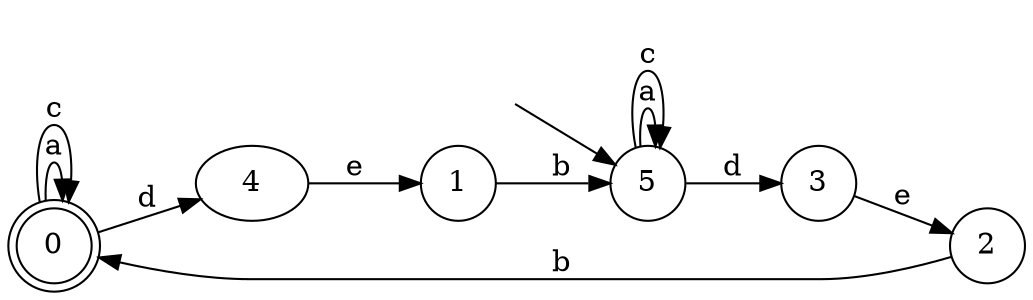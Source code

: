 digraph Automaton {
  rankdir = LR;
0 [shape=doublecircle]; 
  0 -> 4 [label="d"];
  0 -> 0 [label="a"];
  0 -> 0 [label="c"];
node [shape=circle];
  1 -> 5 [label="b"];
node [shape=circle];
  2 -> 0 [label="b"];
node [shape=circle];
  3 -> 2 [label="e"];
node [shape=circle];
  4 -> 1 [label="e"];
node [shape=circle];
  initial [shape=plaintext,label=""];
  initial -> 5
  5 -> 3 [label="d"];
  5 -> 5 [label="a"];
  5 -> 5 [label="c"];
}

